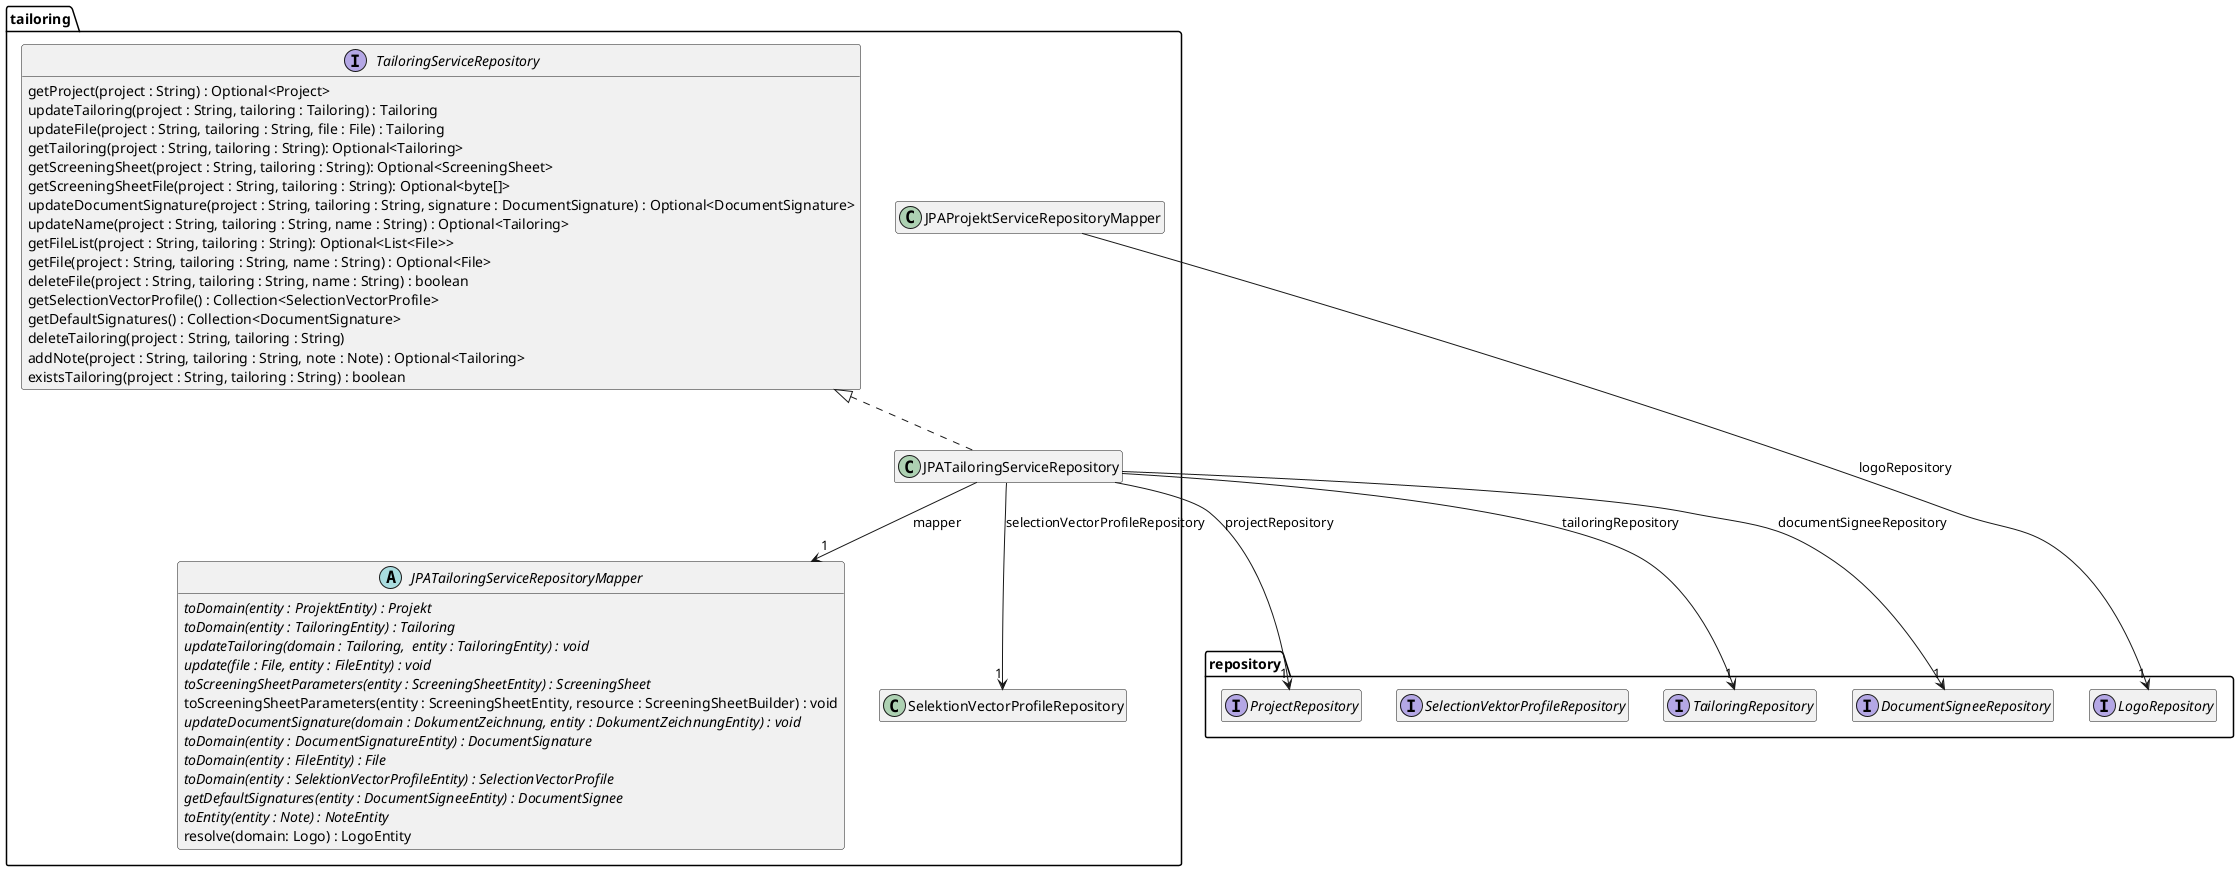 @startuml Ebene3.png
hide empty members

package repository {
    interface LogoRepository
    interface ProjectRepository
    interface TailoringRepository
    interface SelectionVektorProfileRepository
    interface DocumentSigneeRepository
}

package tailoring {

    interface TailoringServiceRepository {
        getProject(project : String) : Optional<Project>
        updateTailoring(project : String, tailoring : Tailoring) : Tailoring
        updateFile(project : String, tailoring : String, file : File) : Tailoring
        getTailoring(project : String, tailoring : String): Optional<Tailoring>
        getScreeningSheet(project : String, tailoring : String): Optional<ScreeningSheet>
        getScreeningSheetFile(project : String, tailoring : String): Optional<byte[]>
        updateDocumentSignature(project : String, tailoring : String, signature : DocumentSignature) : Optional<DocumentSignature>
        updateName(project : String, tailoring : String, name : String) : Optional<Tailoring>
        getFileList(project : String, tailoring : String): Optional<List<File>>
        getFile(project : String, tailoring : String, name : String) : Optional<File>
        deleteFile(project : String, tailoring : String, name : String) : boolean
        getSelectionVectorProfile() : Collection<SelectionVectorProfile>
        getDefaultSignatures() : Collection<DocumentSignature>
        deleteTailoring(project : String, tailoring : String)
        addNote(project : String, tailoring : String, note : Note) : Optional<Tailoring>
        existsTailoring(project : String, tailoring : String) : boolean
    }

    abstract class JPATailoringServiceRepositoryMapper {
        {abstract} toDomain(entity : ProjektEntity) : Projekt
        {abstract} toDomain(entity : TailoringEntity) : Tailoring
        {abstract} updateTailoring(domain : Tailoring,  entity : TailoringEntity) : void
        {abstract} update(file : File, entity : FileEntity) : void
        {abstract} toScreeningSheetParameters(entity : ScreeningSheetEntity) : ScreeningSheet
        toScreeningSheetParameters(entity : ScreeningSheetEntity, resource : ScreeningSheetBuilder) : void
        {abstract} updateDocumentSignature(domain : DokumentZeichnung, entity : DokumentZeichnungEntity) : void
        {abstract} toDomain(entity : DocumentSignatureEntity) : DocumentSignature
        {abstract} toDomain(entity : FileEntity) : File
        {abstract} toDomain(entity : SelektionVectorProfileEntity) : SelectionVectorProfile
        {abstract} getDefaultSignatures(entity : DocumentSigneeEntity) : DocumentSignee
        {abstract} toEntity(entity : Note) : NoteEntity
        resolve(domain: Logo) : LogoEntity
    }
    JPAProjektServiceRepositoryMapper -->  "1" LogoRepository : logoRepository

    class JPATailoringServiceRepository {
    }
    TailoringServiceRepository <|.. JPATailoringServiceRepository
    JPATailoringServiceRepository --> "1" JPATailoringServiceRepositoryMapper : mapper
    JPATailoringServiceRepository --> "1" ProjectRepository : projectRepository
    JPATailoringServiceRepository --> "1" TailoringRepository : tailoringRepository
    JPATailoringServiceRepository --> "1" SelektionVectorProfileRepository : selectionVectorProfileRepository
    JPATailoringServiceRepository --> "1" DocumentSigneeRepository : documentSigneeRepository

}
@enduml